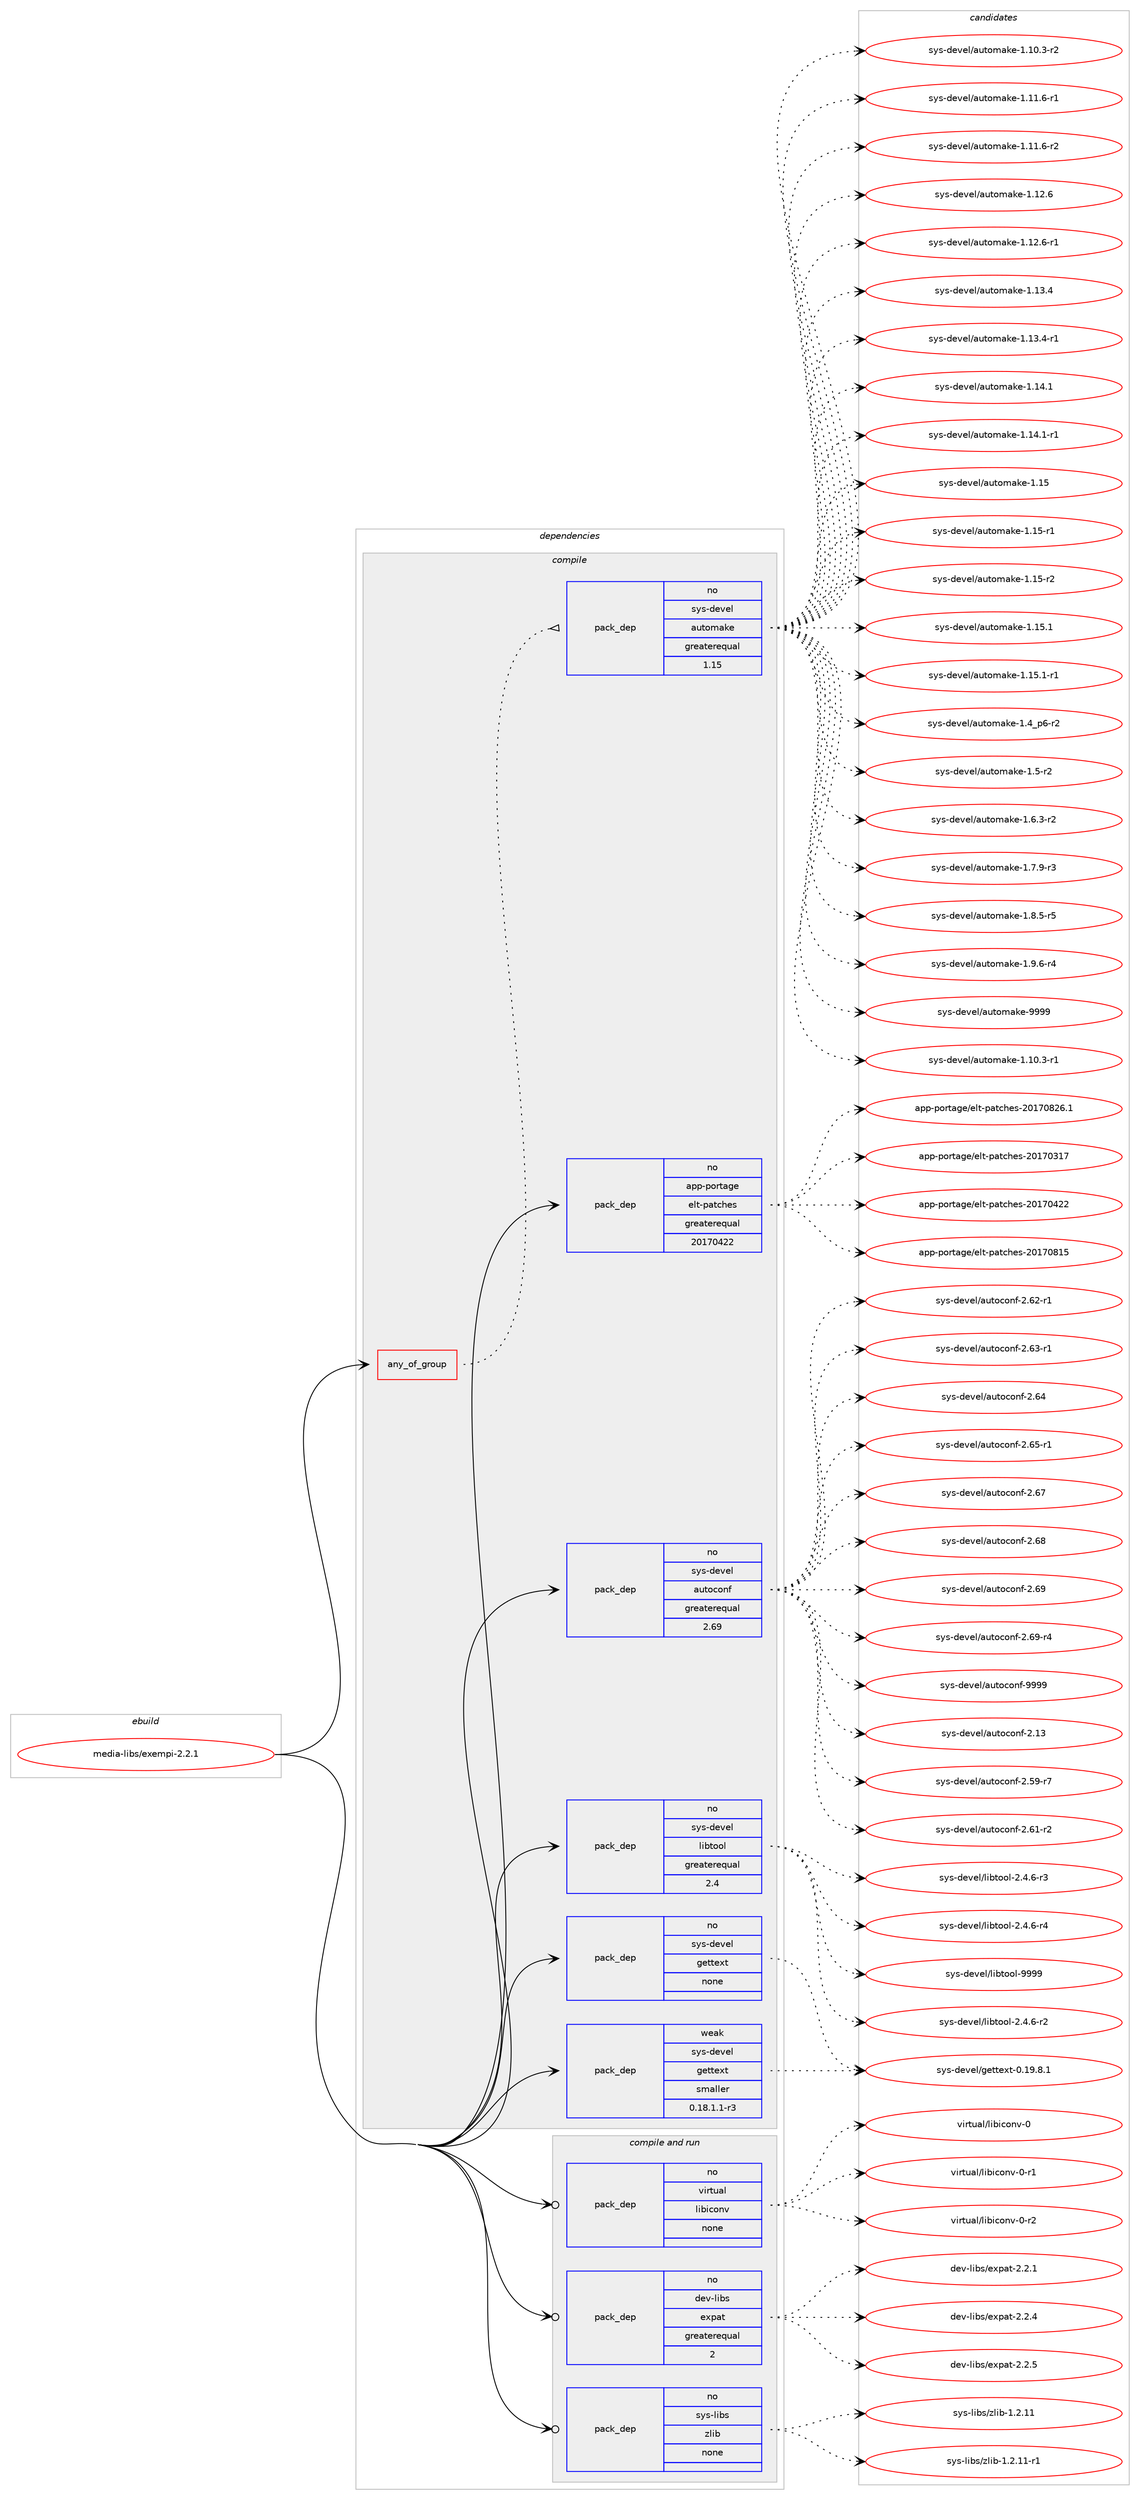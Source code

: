 digraph prolog {

# *************
# Graph options
# *************

newrank=true;
concentrate=true;
compound=true;
graph [rankdir=LR,fontname=Helvetica,fontsize=10,ranksep=1.5];#, ranksep=2.5, nodesep=0.2];
edge  [arrowhead=vee];
node  [fontname=Helvetica,fontsize=10];

# **********
# The ebuild
# **********

subgraph cluster_leftcol {
color=gray;
rank=same;
label=<<i>ebuild</i>>;
id [label="media-libs/exempi-2.2.1", color=red, width=4, href="../media-libs/exempi-2.2.1.svg"];
}

# ****************
# The dependencies
# ****************

subgraph cluster_midcol {
color=gray;
label=<<i>dependencies</i>>;
subgraph cluster_compile {
fillcolor="#eeeeee";
style=filled;
label=<<i>compile</i>>;
subgraph any5371 {
dependency360038 [label=<<TABLE BORDER="0" CELLBORDER="1" CELLSPACING="0" CELLPADDING="4"><TR><TD CELLPADDING="10">any_of_group</TD></TR></TABLE>>, shape=none, color=red];subgraph pack265677 {
dependency360039 [label=<<TABLE BORDER="0" CELLBORDER="1" CELLSPACING="0" CELLPADDING="4" WIDTH="220"><TR><TD ROWSPAN="6" CELLPADDING="30">pack_dep</TD></TR><TR><TD WIDTH="110">no</TD></TR><TR><TD>sys-devel</TD></TR><TR><TD>automake</TD></TR><TR><TD>greaterequal</TD></TR><TR><TD>1.15</TD></TR></TABLE>>, shape=none, color=blue];
}
dependency360038:e -> dependency360039:w [weight=20,style="dotted",arrowhead="oinv"];
}
id:e -> dependency360038:w [weight=20,style="solid",arrowhead="vee"];
subgraph pack265678 {
dependency360040 [label=<<TABLE BORDER="0" CELLBORDER="1" CELLSPACING="0" CELLPADDING="4" WIDTH="220"><TR><TD ROWSPAN="6" CELLPADDING="30">pack_dep</TD></TR><TR><TD WIDTH="110">no</TD></TR><TR><TD>app-portage</TD></TR><TR><TD>elt-patches</TD></TR><TR><TD>greaterequal</TD></TR><TR><TD>20170422</TD></TR></TABLE>>, shape=none, color=blue];
}
id:e -> dependency360040:w [weight=20,style="solid",arrowhead="vee"];
subgraph pack265679 {
dependency360041 [label=<<TABLE BORDER="0" CELLBORDER="1" CELLSPACING="0" CELLPADDING="4" WIDTH="220"><TR><TD ROWSPAN="6" CELLPADDING="30">pack_dep</TD></TR><TR><TD WIDTH="110">no</TD></TR><TR><TD>sys-devel</TD></TR><TR><TD>autoconf</TD></TR><TR><TD>greaterequal</TD></TR><TR><TD>2.69</TD></TR></TABLE>>, shape=none, color=blue];
}
id:e -> dependency360041:w [weight=20,style="solid",arrowhead="vee"];
subgraph pack265680 {
dependency360042 [label=<<TABLE BORDER="0" CELLBORDER="1" CELLSPACING="0" CELLPADDING="4" WIDTH="220"><TR><TD ROWSPAN="6" CELLPADDING="30">pack_dep</TD></TR><TR><TD WIDTH="110">no</TD></TR><TR><TD>sys-devel</TD></TR><TR><TD>gettext</TD></TR><TR><TD>none</TD></TR><TR><TD></TD></TR></TABLE>>, shape=none, color=blue];
}
id:e -> dependency360042:w [weight=20,style="solid",arrowhead="vee"];
subgraph pack265681 {
dependency360043 [label=<<TABLE BORDER="0" CELLBORDER="1" CELLSPACING="0" CELLPADDING="4" WIDTH="220"><TR><TD ROWSPAN="6" CELLPADDING="30">pack_dep</TD></TR><TR><TD WIDTH="110">no</TD></TR><TR><TD>sys-devel</TD></TR><TR><TD>libtool</TD></TR><TR><TD>greaterequal</TD></TR><TR><TD>2.4</TD></TR></TABLE>>, shape=none, color=blue];
}
id:e -> dependency360043:w [weight=20,style="solid",arrowhead="vee"];
subgraph pack265682 {
dependency360044 [label=<<TABLE BORDER="0" CELLBORDER="1" CELLSPACING="0" CELLPADDING="4" WIDTH="220"><TR><TD ROWSPAN="6" CELLPADDING="30">pack_dep</TD></TR><TR><TD WIDTH="110">weak</TD></TR><TR><TD>sys-devel</TD></TR><TR><TD>gettext</TD></TR><TR><TD>smaller</TD></TR><TR><TD>0.18.1.1-r3</TD></TR></TABLE>>, shape=none, color=blue];
}
id:e -> dependency360044:w [weight=20,style="solid",arrowhead="vee"];
}
subgraph cluster_compileandrun {
fillcolor="#eeeeee";
style=filled;
label=<<i>compile and run</i>>;
subgraph pack265683 {
dependency360045 [label=<<TABLE BORDER="0" CELLBORDER="1" CELLSPACING="0" CELLPADDING="4" WIDTH="220"><TR><TD ROWSPAN="6" CELLPADDING="30">pack_dep</TD></TR><TR><TD WIDTH="110">no</TD></TR><TR><TD>dev-libs</TD></TR><TR><TD>expat</TD></TR><TR><TD>greaterequal</TD></TR><TR><TD>2</TD></TR></TABLE>>, shape=none, color=blue];
}
id:e -> dependency360045:w [weight=20,style="solid",arrowhead="odotvee"];
subgraph pack265684 {
dependency360046 [label=<<TABLE BORDER="0" CELLBORDER="1" CELLSPACING="0" CELLPADDING="4" WIDTH="220"><TR><TD ROWSPAN="6" CELLPADDING="30">pack_dep</TD></TR><TR><TD WIDTH="110">no</TD></TR><TR><TD>sys-libs</TD></TR><TR><TD>zlib</TD></TR><TR><TD>none</TD></TR><TR><TD></TD></TR></TABLE>>, shape=none, color=blue];
}
id:e -> dependency360046:w [weight=20,style="solid",arrowhead="odotvee"];
subgraph pack265685 {
dependency360047 [label=<<TABLE BORDER="0" CELLBORDER="1" CELLSPACING="0" CELLPADDING="4" WIDTH="220"><TR><TD ROWSPAN="6" CELLPADDING="30">pack_dep</TD></TR><TR><TD WIDTH="110">no</TD></TR><TR><TD>virtual</TD></TR><TR><TD>libiconv</TD></TR><TR><TD>none</TD></TR><TR><TD></TD></TR></TABLE>>, shape=none, color=blue];
}
id:e -> dependency360047:w [weight=20,style="solid",arrowhead="odotvee"];
}
subgraph cluster_run {
fillcolor="#eeeeee";
style=filled;
label=<<i>run</i>>;
}
}

# **************
# The candidates
# **************

subgraph cluster_choices {
rank=same;
color=gray;
label=<<i>candidates</i>>;

subgraph choice265677 {
color=black;
nodesep=1;
choice11512111545100101118101108479711711611110997107101454946494846514511449 [label="sys-devel/automake-1.10.3-r1", color=red, width=4,href="../sys-devel/automake-1.10.3-r1.svg"];
choice11512111545100101118101108479711711611110997107101454946494846514511450 [label="sys-devel/automake-1.10.3-r2", color=red, width=4,href="../sys-devel/automake-1.10.3-r2.svg"];
choice11512111545100101118101108479711711611110997107101454946494946544511449 [label="sys-devel/automake-1.11.6-r1", color=red, width=4,href="../sys-devel/automake-1.11.6-r1.svg"];
choice11512111545100101118101108479711711611110997107101454946494946544511450 [label="sys-devel/automake-1.11.6-r2", color=red, width=4,href="../sys-devel/automake-1.11.6-r2.svg"];
choice1151211154510010111810110847971171161111099710710145494649504654 [label="sys-devel/automake-1.12.6", color=red, width=4,href="../sys-devel/automake-1.12.6.svg"];
choice11512111545100101118101108479711711611110997107101454946495046544511449 [label="sys-devel/automake-1.12.6-r1", color=red, width=4,href="../sys-devel/automake-1.12.6-r1.svg"];
choice1151211154510010111810110847971171161111099710710145494649514652 [label="sys-devel/automake-1.13.4", color=red, width=4,href="../sys-devel/automake-1.13.4.svg"];
choice11512111545100101118101108479711711611110997107101454946495146524511449 [label="sys-devel/automake-1.13.4-r1", color=red, width=4,href="../sys-devel/automake-1.13.4-r1.svg"];
choice1151211154510010111810110847971171161111099710710145494649524649 [label="sys-devel/automake-1.14.1", color=red, width=4,href="../sys-devel/automake-1.14.1.svg"];
choice11512111545100101118101108479711711611110997107101454946495246494511449 [label="sys-devel/automake-1.14.1-r1", color=red, width=4,href="../sys-devel/automake-1.14.1-r1.svg"];
choice115121115451001011181011084797117116111109971071014549464953 [label="sys-devel/automake-1.15", color=red, width=4,href="../sys-devel/automake-1.15.svg"];
choice1151211154510010111810110847971171161111099710710145494649534511449 [label="sys-devel/automake-1.15-r1", color=red, width=4,href="../sys-devel/automake-1.15-r1.svg"];
choice1151211154510010111810110847971171161111099710710145494649534511450 [label="sys-devel/automake-1.15-r2", color=red, width=4,href="../sys-devel/automake-1.15-r2.svg"];
choice1151211154510010111810110847971171161111099710710145494649534649 [label="sys-devel/automake-1.15.1", color=red, width=4,href="../sys-devel/automake-1.15.1.svg"];
choice11512111545100101118101108479711711611110997107101454946495346494511449 [label="sys-devel/automake-1.15.1-r1", color=red, width=4,href="../sys-devel/automake-1.15.1-r1.svg"];
choice115121115451001011181011084797117116111109971071014549465295112544511450 [label="sys-devel/automake-1.4_p6-r2", color=red, width=4,href="../sys-devel/automake-1.4_p6-r2.svg"];
choice11512111545100101118101108479711711611110997107101454946534511450 [label="sys-devel/automake-1.5-r2", color=red, width=4,href="../sys-devel/automake-1.5-r2.svg"];
choice115121115451001011181011084797117116111109971071014549465446514511450 [label="sys-devel/automake-1.6.3-r2", color=red, width=4,href="../sys-devel/automake-1.6.3-r2.svg"];
choice115121115451001011181011084797117116111109971071014549465546574511451 [label="sys-devel/automake-1.7.9-r3", color=red, width=4,href="../sys-devel/automake-1.7.9-r3.svg"];
choice115121115451001011181011084797117116111109971071014549465646534511453 [label="sys-devel/automake-1.8.5-r5", color=red, width=4,href="../sys-devel/automake-1.8.5-r5.svg"];
choice115121115451001011181011084797117116111109971071014549465746544511452 [label="sys-devel/automake-1.9.6-r4", color=red, width=4,href="../sys-devel/automake-1.9.6-r4.svg"];
choice115121115451001011181011084797117116111109971071014557575757 [label="sys-devel/automake-9999", color=red, width=4,href="../sys-devel/automake-9999.svg"];
dependency360039:e -> choice11512111545100101118101108479711711611110997107101454946494846514511449:w [style=dotted,weight="100"];
dependency360039:e -> choice11512111545100101118101108479711711611110997107101454946494846514511450:w [style=dotted,weight="100"];
dependency360039:e -> choice11512111545100101118101108479711711611110997107101454946494946544511449:w [style=dotted,weight="100"];
dependency360039:e -> choice11512111545100101118101108479711711611110997107101454946494946544511450:w [style=dotted,weight="100"];
dependency360039:e -> choice1151211154510010111810110847971171161111099710710145494649504654:w [style=dotted,weight="100"];
dependency360039:e -> choice11512111545100101118101108479711711611110997107101454946495046544511449:w [style=dotted,weight="100"];
dependency360039:e -> choice1151211154510010111810110847971171161111099710710145494649514652:w [style=dotted,weight="100"];
dependency360039:e -> choice11512111545100101118101108479711711611110997107101454946495146524511449:w [style=dotted,weight="100"];
dependency360039:e -> choice1151211154510010111810110847971171161111099710710145494649524649:w [style=dotted,weight="100"];
dependency360039:e -> choice11512111545100101118101108479711711611110997107101454946495246494511449:w [style=dotted,weight="100"];
dependency360039:e -> choice115121115451001011181011084797117116111109971071014549464953:w [style=dotted,weight="100"];
dependency360039:e -> choice1151211154510010111810110847971171161111099710710145494649534511449:w [style=dotted,weight="100"];
dependency360039:e -> choice1151211154510010111810110847971171161111099710710145494649534511450:w [style=dotted,weight="100"];
dependency360039:e -> choice1151211154510010111810110847971171161111099710710145494649534649:w [style=dotted,weight="100"];
dependency360039:e -> choice11512111545100101118101108479711711611110997107101454946495346494511449:w [style=dotted,weight="100"];
dependency360039:e -> choice115121115451001011181011084797117116111109971071014549465295112544511450:w [style=dotted,weight="100"];
dependency360039:e -> choice11512111545100101118101108479711711611110997107101454946534511450:w [style=dotted,weight="100"];
dependency360039:e -> choice115121115451001011181011084797117116111109971071014549465446514511450:w [style=dotted,weight="100"];
dependency360039:e -> choice115121115451001011181011084797117116111109971071014549465546574511451:w [style=dotted,weight="100"];
dependency360039:e -> choice115121115451001011181011084797117116111109971071014549465646534511453:w [style=dotted,weight="100"];
dependency360039:e -> choice115121115451001011181011084797117116111109971071014549465746544511452:w [style=dotted,weight="100"];
dependency360039:e -> choice115121115451001011181011084797117116111109971071014557575757:w [style=dotted,weight="100"];
}
subgraph choice265678 {
color=black;
nodesep=1;
choice97112112451121111141169710310147101108116451129711699104101115455048495548514955 [label="app-portage/elt-patches-20170317", color=red, width=4,href="../app-portage/elt-patches-20170317.svg"];
choice97112112451121111141169710310147101108116451129711699104101115455048495548525050 [label="app-portage/elt-patches-20170422", color=red, width=4,href="../app-portage/elt-patches-20170422.svg"];
choice97112112451121111141169710310147101108116451129711699104101115455048495548564953 [label="app-portage/elt-patches-20170815", color=red, width=4,href="../app-portage/elt-patches-20170815.svg"];
choice971121124511211111411697103101471011081164511297116991041011154550484955485650544649 [label="app-portage/elt-patches-20170826.1", color=red, width=4,href="../app-portage/elt-patches-20170826.1.svg"];
dependency360040:e -> choice97112112451121111141169710310147101108116451129711699104101115455048495548514955:w [style=dotted,weight="100"];
dependency360040:e -> choice97112112451121111141169710310147101108116451129711699104101115455048495548525050:w [style=dotted,weight="100"];
dependency360040:e -> choice97112112451121111141169710310147101108116451129711699104101115455048495548564953:w [style=dotted,weight="100"];
dependency360040:e -> choice971121124511211111411697103101471011081164511297116991041011154550484955485650544649:w [style=dotted,weight="100"];
}
subgraph choice265679 {
color=black;
nodesep=1;
choice115121115451001011181011084797117116111991111101024550464951 [label="sys-devel/autoconf-2.13", color=red, width=4,href="../sys-devel/autoconf-2.13.svg"];
choice1151211154510010111810110847971171161119911111010245504653574511455 [label="sys-devel/autoconf-2.59-r7", color=red, width=4,href="../sys-devel/autoconf-2.59-r7.svg"];
choice1151211154510010111810110847971171161119911111010245504654494511450 [label="sys-devel/autoconf-2.61-r2", color=red, width=4,href="../sys-devel/autoconf-2.61-r2.svg"];
choice1151211154510010111810110847971171161119911111010245504654504511449 [label="sys-devel/autoconf-2.62-r1", color=red, width=4,href="../sys-devel/autoconf-2.62-r1.svg"];
choice1151211154510010111810110847971171161119911111010245504654514511449 [label="sys-devel/autoconf-2.63-r1", color=red, width=4,href="../sys-devel/autoconf-2.63-r1.svg"];
choice115121115451001011181011084797117116111991111101024550465452 [label="sys-devel/autoconf-2.64", color=red, width=4,href="../sys-devel/autoconf-2.64.svg"];
choice1151211154510010111810110847971171161119911111010245504654534511449 [label="sys-devel/autoconf-2.65-r1", color=red, width=4,href="../sys-devel/autoconf-2.65-r1.svg"];
choice115121115451001011181011084797117116111991111101024550465455 [label="sys-devel/autoconf-2.67", color=red, width=4,href="../sys-devel/autoconf-2.67.svg"];
choice115121115451001011181011084797117116111991111101024550465456 [label="sys-devel/autoconf-2.68", color=red, width=4,href="../sys-devel/autoconf-2.68.svg"];
choice115121115451001011181011084797117116111991111101024550465457 [label="sys-devel/autoconf-2.69", color=red, width=4,href="../sys-devel/autoconf-2.69.svg"];
choice1151211154510010111810110847971171161119911111010245504654574511452 [label="sys-devel/autoconf-2.69-r4", color=red, width=4,href="../sys-devel/autoconf-2.69-r4.svg"];
choice115121115451001011181011084797117116111991111101024557575757 [label="sys-devel/autoconf-9999", color=red, width=4,href="../sys-devel/autoconf-9999.svg"];
dependency360041:e -> choice115121115451001011181011084797117116111991111101024550464951:w [style=dotted,weight="100"];
dependency360041:e -> choice1151211154510010111810110847971171161119911111010245504653574511455:w [style=dotted,weight="100"];
dependency360041:e -> choice1151211154510010111810110847971171161119911111010245504654494511450:w [style=dotted,weight="100"];
dependency360041:e -> choice1151211154510010111810110847971171161119911111010245504654504511449:w [style=dotted,weight="100"];
dependency360041:e -> choice1151211154510010111810110847971171161119911111010245504654514511449:w [style=dotted,weight="100"];
dependency360041:e -> choice115121115451001011181011084797117116111991111101024550465452:w [style=dotted,weight="100"];
dependency360041:e -> choice1151211154510010111810110847971171161119911111010245504654534511449:w [style=dotted,weight="100"];
dependency360041:e -> choice115121115451001011181011084797117116111991111101024550465455:w [style=dotted,weight="100"];
dependency360041:e -> choice115121115451001011181011084797117116111991111101024550465456:w [style=dotted,weight="100"];
dependency360041:e -> choice115121115451001011181011084797117116111991111101024550465457:w [style=dotted,weight="100"];
dependency360041:e -> choice1151211154510010111810110847971171161119911111010245504654574511452:w [style=dotted,weight="100"];
dependency360041:e -> choice115121115451001011181011084797117116111991111101024557575757:w [style=dotted,weight="100"];
}
subgraph choice265680 {
color=black;
nodesep=1;
choice1151211154510010111810110847103101116116101120116454846495746564649 [label="sys-devel/gettext-0.19.8.1", color=red, width=4,href="../sys-devel/gettext-0.19.8.1.svg"];
dependency360042:e -> choice1151211154510010111810110847103101116116101120116454846495746564649:w [style=dotted,weight="100"];
}
subgraph choice265681 {
color=black;
nodesep=1;
choice1151211154510010111810110847108105981161111111084550465246544511450 [label="sys-devel/libtool-2.4.6-r2", color=red, width=4,href="../sys-devel/libtool-2.4.6-r2.svg"];
choice1151211154510010111810110847108105981161111111084550465246544511451 [label="sys-devel/libtool-2.4.6-r3", color=red, width=4,href="../sys-devel/libtool-2.4.6-r3.svg"];
choice1151211154510010111810110847108105981161111111084550465246544511452 [label="sys-devel/libtool-2.4.6-r4", color=red, width=4,href="../sys-devel/libtool-2.4.6-r4.svg"];
choice1151211154510010111810110847108105981161111111084557575757 [label="sys-devel/libtool-9999", color=red, width=4,href="../sys-devel/libtool-9999.svg"];
dependency360043:e -> choice1151211154510010111810110847108105981161111111084550465246544511450:w [style=dotted,weight="100"];
dependency360043:e -> choice1151211154510010111810110847108105981161111111084550465246544511451:w [style=dotted,weight="100"];
dependency360043:e -> choice1151211154510010111810110847108105981161111111084550465246544511452:w [style=dotted,weight="100"];
dependency360043:e -> choice1151211154510010111810110847108105981161111111084557575757:w [style=dotted,weight="100"];
}
subgraph choice265682 {
color=black;
nodesep=1;
choice1151211154510010111810110847103101116116101120116454846495746564649 [label="sys-devel/gettext-0.19.8.1", color=red, width=4,href="../sys-devel/gettext-0.19.8.1.svg"];
dependency360044:e -> choice1151211154510010111810110847103101116116101120116454846495746564649:w [style=dotted,weight="100"];
}
subgraph choice265683 {
color=black;
nodesep=1;
choice10010111845108105981154710112011297116455046504649 [label="dev-libs/expat-2.2.1", color=red, width=4,href="../dev-libs/expat-2.2.1.svg"];
choice10010111845108105981154710112011297116455046504652 [label="dev-libs/expat-2.2.4", color=red, width=4,href="../dev-libs/expat-2.2.4.svg"];
choice10010111845108105981154710112011297116455046504653 [label="dev-libs/expat-2.2.5", color=red, width=4,href="../dev-libs/expat-2.2.5.svg"];
dependency360045:e -> choice10010111845108105981154710112011297116455046504649:w [style=dotted,weight="100"];
dependency360045:e -> choice10010111845108105981154710112011297116455046504652:w [style=dotted,weight="100"];
dependency360045:e -> choice10010111845108105981154710112011297116455046504653:w [style=dotted,weight="100"];
}
subgraph choice265684 {
color=black;
nodesep=1;
choice1151211154510810598115471221081059845494650464949 [label="sys-libs/zlib-1.2.11", color=red, width=4,href="../sys-libs/zlib-1.2.11.svg"];
choice11512111545108105981154712210810598454946504649494511449 [label="sys-libs/zlib-1.2.11-r1", color=red, width=4,href="../sys-libs/zlib-1.2.11-r1.svg"];
dependency360046:e -> choice1151211154510810598115471221081059845494650464949:w [style=dotted,weight="100"];
dependency360046:e -> choice11512111545108105981154712210810598454946504649494511449:w [style=dotted,weight="100"];
}
subgraph choice265685 {
color=black;
nodesep=1;
choice118105114116117971084710810598105991111101184548 [label="virtual/libiconv-0", color=red, width=4,href="../virtual/libiconv-0.svg"];
choice1181051141161179710847108105981059911111011845484511449 [label="virtual/libiconv-0-r1", color=red, width=4,href="../virtual/libiconv-0-r1.svg"];
choice1181051141161179710847108105981059911111011845484511450 [label="virtual/libiconv-0-r2", color=red, width=4,href="../virtual/libiconv-0-r2.svg"];
dependency360047:e -> choice118105114116117971084710810598105991111101184548:w [style=dotted,weight="100"];
dependency360047:e -> choice1181051141161179710847108105981059911111011845484511449:w [style=dotted,weight="100"];
dependency360047:e -> choice1181051141161179710847108105981059911111011845484511450:w [style=dotted,weight="100"];
}
}

}
